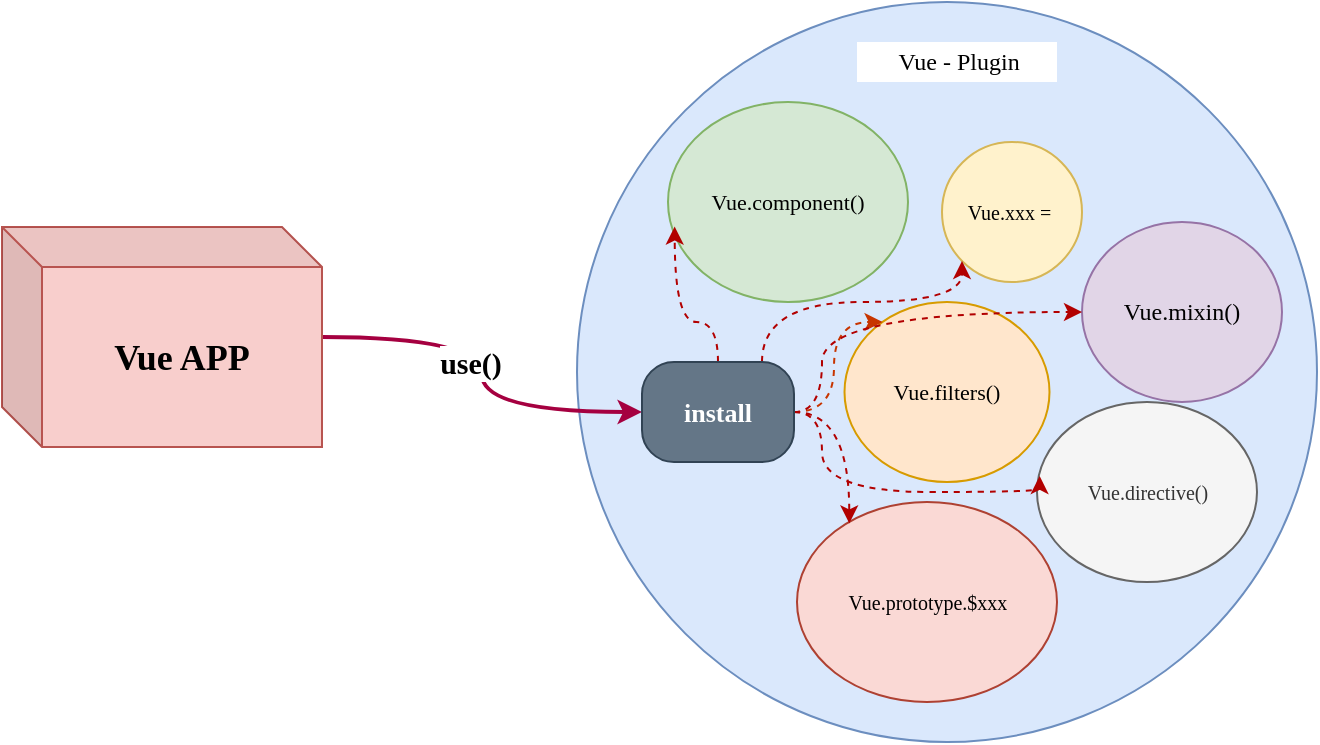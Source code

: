 <mxfile version="13.6.2" type="device"><diagram id="Cb9w9KzZgn48MB3PYobV" name="第 1 页"><mxGraphModel dx="1580" dy="1183" grid="1" gridSize="10" guides="1" tooltips="1" connect="1" arrows="1" fold="1" page="1" pageScale="1" pageWidth="827" pageHeight="1169" math="0" shadow="0"><root><mxCell id="0"/><mxCell id="1" parent="0"/><mxCell id="07EICnC_fo3EFJ9FO5HJ-4" value="" style="ellipse;whiteSpace=wrap;html=1;aspect=fixed;fillColor=#dae8fc;strokeColor=#6c8ebf;fontFamily=JetBrains Mono;" vertex="1" parent="1"><mxGeometry x="367.5" y="170" width="370" height="370" as="geometry"/></mxCell><mxCell id="07EICnC_fo3EFJ9FO5HJ-12" value="&lt;font style=&quot;font-size: 15px;&quot;&gt;use()&lt;/font&gt;" style="edgeStyle=orthogonalEdgeStyle;orthogonalLoop=1;jettySize=auto;html=1;fontFamily=JetBrains Mono;fontSize=15;sketch=0;shadow=0;curved=1;fontStyle=1;fillColor=#d80073;strokeColor=#A50040;strokeWidth=2;" edge="1" parent="1" source="07EICnC_fo3EFJ9FO5HJ-3" target="07EICnC_fo3EFJ9FO5HJ-13"><mxGeometry x="-0.25" y="-12" relative="1" as="geometry"><mxPoint as="offset"/></mxGeometry></mxCell><mxCell id="07EICnC_fo3EFJ9FO5HJ-3" value="Vue APP" style="shape=cube;whiteSpace=wrap;html=1;boundedLbl=1;backgroundOutline=1;darkOpacity=0.05;darkOpacity2=0.1;fillColor=#f8cecc;strokeColor=#b85450;fontFamily=JetBrains Mono;fontStyle=1;fontSize=18;" vertex="1" parent="1"><mxGeometry x="80" y="282.5" width="160" height="110" as="geometry"/></mxCell><mxCell id="07EICnC_fo3EFJ9FO5HJ-5" value="Vue - Plugin" style="text;html=1;align=center;verticalAlign=middle;resizable=0;points=[];autosize=1;fontFamily=JetBrains Mono;fillColor=#ffffff;" vertex="1" parent="1"><mxGeometry x="507.5" y="190" width="100" height="20" as="geometry"/></mxCell><mxCell id="07EICnC_fo3EFJ9FO5HJ-6" value="Vue.component()" style="ellipse;whiteSpace=wrap;html=1;fillColor=#d5e8d4;strokeColor=#82b366;fontFamily=JetBrains Mono;fontSize=11;" vertex="1" parent="1"><mxGeometry x="413" y="220" width="120" height="100" as="geometry"/></mxCell><mxCell id="07EICnC_fo3EFJ9FO5HJ-7" value="Vue.directive()" style="ellipse;whiteSpace=wrap;html=1;fillColor=#f5f5f5;strokeColor=#666666;fontColor=#333333;fontFamily=JetBrains Mono;fontSize=10;" vertex="1" parent="1"><mxGeometry x="597.5" y="370" width="110" height="90" as="geometry"/></mxCell><mxCell id="07EICnC_fo3EFJ9FO5HJ-8" value="Vue.filters()" style="ellipse;whiteSpace=wrap;html=1;fillColor=#ffe6cc;strokeColor=#d79b00;fontFamily=JetBrains Mono;fontSize=11;" vertex="1" parent="1"><mxGeometry x="501.25" y="320" width="102.5" height="90" as="geometry"/></mxCell><mxCell id="07EICnC_fo3EFJ9FO5HJ-9" value="Vue.prototype.$xxx" style="ellipse;whiteSpace=wrap;html=1;fillColor=#fad9d5;strokeColor=#ae4132;fontFamily=JetBrains Mono;fontSize=10;" vertex="1" parent="1"><mxGeometry x="477.5" y="420" width="130" height="100" as="geometry"/></mxCell><mxCell id="07EICnC_fo3EFJ9FO5HJ-10" value="Vue.xxx =&amp;nbsp;" style="ellipse;whiteSpace=wrap;html=1;fillColor=#fff2cc;strokeColor=#d6b656;fontFamily=JetBrains Mono;fontSize=10;" vertex="1" parent="1"><mxGeometry x="550" y="240" width="70" height="70" as="geometry"/></mxCell><mxCell id="07EICnC_fo3EFJ9FO5HJ-11" value="Vue.mixin()" style="ellipse;whiteSpace=wrap;html=1;fillColor=#e1d5e7;strokeColor=#9673a6;fontFamily=JetBrains Mono;" vertex="1" parent="1"><mxGeometry x="620" y="280" width="100" height="90" as="geometry"/></mxCell><mxCell id="07EICnC_fo3EFJ9FO5HJ-25" style="edgeStyle=orthogonalEdgeStyle;curved=1;sketch=0;orthogonalLoop=1;jettySize=auto;html=1;shadow=0;dashed=1;strokeWidth=1;fontFamily=JetBrains Mono;fontSize=13;fillColor=#fa6800;strokeColor=#C73500;" edge="1" parent="1" source="07EICnC_fo3EFJ9FO5HJ-13" target="07EICnC_fo3EFJ9FO5HJ-8"><mxGeometry relative="1" as="geometry"><Array as="points"><mxPoint x="496" y="375"/><mxPoint x="496" y="330"/></Array></mxGeometry></mxCell><mxCell id="07EICnC_fo3EFJ9FO5HJ-29" style="edgeStyle=orthogonalEdgeStyle;curved=1;sketch=0;orthogonalLoop=1;jettySize=auto;html=1;entryX=0.028;entryY=0.623;entryDx=0;entryDy=0;entryPerimeter=0;shadow=0;dashed=1;strokeWidth=1;fontFamily=JetBrains Mono;fontSize=13;fillColor=#e51400;strokeColor=#B20000;" edge="1" parent="1" source="07EICnC_fo3EFJ9FO5HJ-13" target="07EICnC_fo3EFJ9FO5HJ-6"><mxGeometry relative="1" as="geometry"/></mxCell><mxCell id="07EICnC_fo3EFJ9FO5HJ-30" style="edgeStyle=orthogonalEdgeStyle;curved=1;sketch=0;orthogonalLoop=1;jettySize=auto;html=1;shadow=0;dashed=1;strokeWidth=1;fontFamily=JetBrains Mono;fontSize=13;fillColor=#e51400;strokeColor=#B20000;" edge="1" parent="1" source="07EICnC_fo3EFJ9FO5HJ-13" target="07EICnC_fo3EFJ9FO5HJ-10"><mxGeometry relative="1" as="geometry"><Array as="points"><mxPoint x="460" y="320"/><mxPoint x="560" y="320"/></Array></mxGeometry></mxCell><mxCell id="07EICnC_fo3EFJ9FO5HJ-31" style="edgeStyle=orthogonalEdgeStyle;curved=1;sketch=0;orthogonalLoop=1;jettySize=auto;html=1;entryX=0.201;entryY=0.107;entryDx=0;entryDy=0;entryPerimeter=0;shadow=0;dashed=1;strokeWidth=1;fontFamily=JetBrains Mono;fontSize=13;fillColor=#e51400;strokeColor=#B20000;" edge="1" parent="1" source="07EICnC_fo3EFJ9FO5HJ-13" target="07EICnC_fo3EFJ9FO5HJ-9"><mxGeometry relative="1" as="geometry"/></mxCell><mxCell id="07EICnC_fo3EFJ9FO5HJ-32" style="edgeStyle=orthogonalEdgeStyle;curved=1;sketch=0;orthogonalLoop=1;jettySize=auto;html=1;entryX=0.012;entryY=0.411;entryDx=0;entryDy=0;entryPerimeter=0;shadow=0;dashed=1;strokeWidth=1;fontFamily=JetBrains Mono;fontSize=13;fillColor=#e51400;strokeColor=#B20000;" edge="1" parent="1" source="07EICnC_fo3EFJ9FO5HJ-13" target="07EICnC_fo3EFJ9FO5HJ-7"><mxGeometry relative="1" as="geometry"><Array as="points"><mxPoint x="490" y="375"/><mxPoint x="490" y="415"/><mxPoint x="599" y="415"/></Array></mxGeometry></mxCell><mxCell id="07EICnC_fo3EFJ9FO5HJ-33" style="edgeStyle=orthogonalEdgeStyle;curved=1;sketch=0;orthogonalLoop=1;jettySize=auto;html=1;shadow=0;dashed=1;strokeWidth=1;fontFamily=JetBrains Mono;fontSize=13;fillColor=#e51400;strokeColor=#B20000;" edge="1" parent="1" source="07EICnC_fo3EFJ9FO5HJ-13" target="07EICnC_fo3EFJ9FO5HJ-11"><mxGeometry relative="1" as="geometry"><Array as="points"><mxPoint x="490" y="375"/><mxPoint x="490" y="325"/></Array></mxGeometry></mxCell><mxCell id="07EICnC_fo3EFJ9FO5HJ-13" value="install" style="rounded=1;whiteSpace=wrap;html=1;sketch=0;fontFamily=JetBrains Mono;fontSize=13;fillColor=#647687;strokeColor=#314354;fontColor=#ffffff;fontStyle=1;arcSize=32;" vertex="1" parent="1"><mxGeometry x="400" y="350" width="76" height="50" as="geometry"/></mxCell></root></mxGraphModel></diagram></mxfile>
